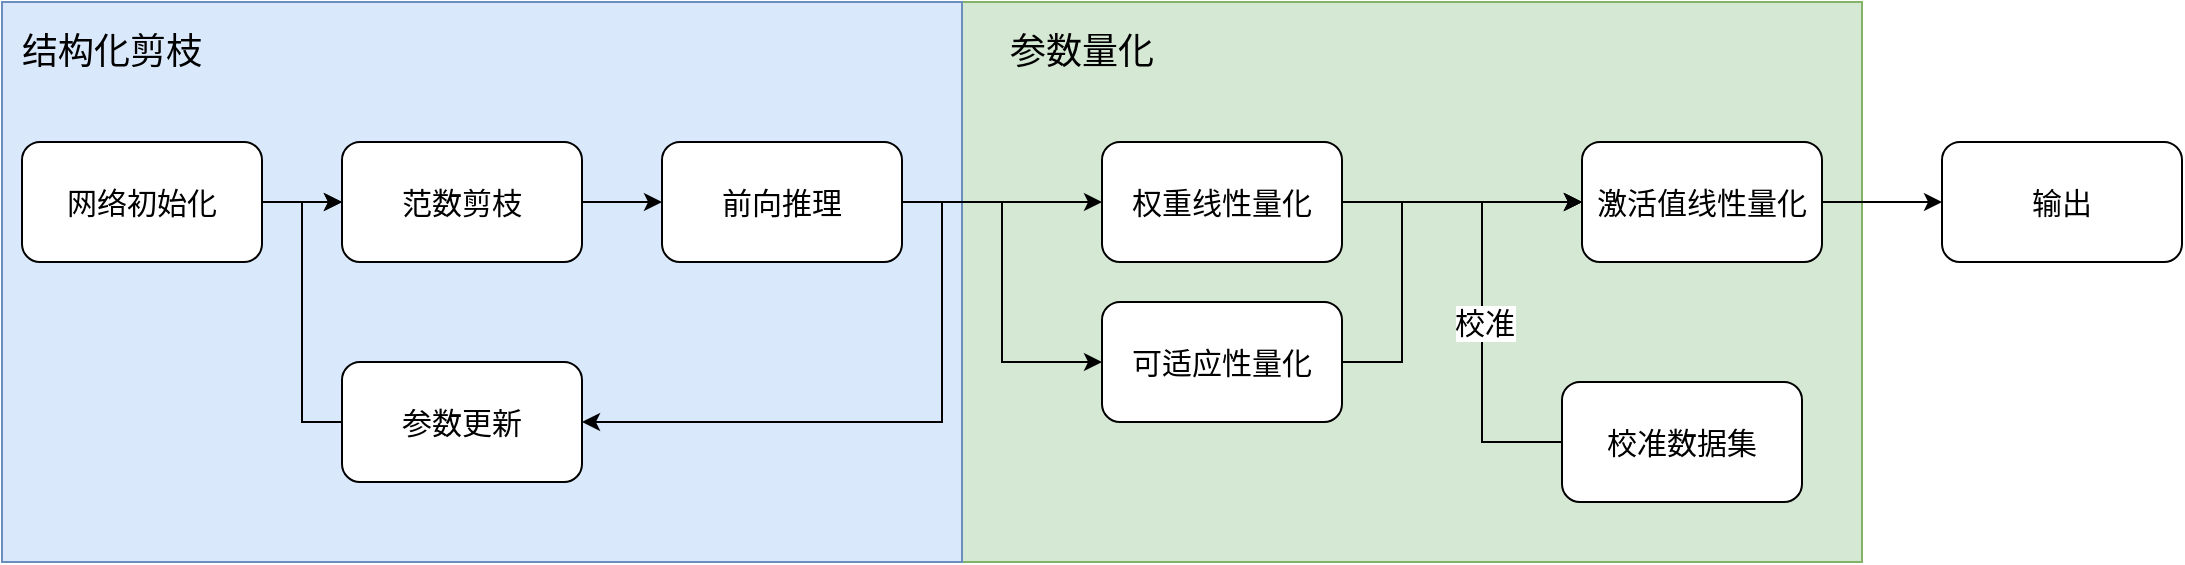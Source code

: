 <mxfile version="22.1.7" type="github">
  <diagram name="第 1 页" id="_pGcNhD7Bbz_a0pf2VkH">
    <mxGraphModel dx="794" dy="432" grid="1" gridSize="10" guides="1" tooltips="1" connect="1" arrows="1" fold="1" page="1" pageScale="1" pageWidth="827" pageHeight="1169" math="0" shadow="0">
      <root>
        <mxCell id="0" />
        <mxCell id="1" parent="0" />
        <mxCell id="UGleV3NYl0aYAame72-G-20" value="" style="rounded=0;whiteSpace=wrap;html=1;fillColor=#d5e8d4;strokeColor=#82b366;fontSize=15;" vertex="1" parent="1">
          <mxGeometry x="510" y="160" width="450" height="280" as="geometry" />
        </mxCell>
        <mxCell id="UGleV3NYl0aYAame72-G-18" value="" style="rounded=0;whiteSpace=wrap;html=1;fillColor=#dae8fc;strokeColor=#6c8ebf;fontSize=15;" vertex="1" parent="1">
          <mxGeometry x="30" y="160" width="480" height="280" as="geometry" />
        </mxCell>
        <mxCell id="UGleV3NYl0aYAame72-G-6" value="" style="edgeStyle=orthogonalEdgeStyle;rounded=0;orthogonalLoop=1;jettySize=auto;html=1;fontSize=15;" edge="1" parent="1" source="UGleV3NYl0aYAame72-G-1" target="UGleV3NYl0aYAame72-G-3">
          <mxGeometry relative="1" as="geometry" />
        </mxCell>
        <mxCell id="UGleV3NYl0aYAame72-G-1" value="网络初始化" style="rounded=1;whiteSpace=wrap;html=1;fontSize=15;" vertex="1" parent="1">
          <mxGeometry x="40" y="230" width="120" height="60" as="geometry" />
        </mxCell>
        <mxCell id="UGleV3NYl0aYAame72-G-7" value="" style="edgeStyle=orthogonalEdgeStyle;rounded=0;orthogonalLoop=1;jettySize=auto;html=1;fontSize=15;" edge="1" parent="1" source="UGleV3NYl0aYAame72-G-3" target="UGleV3NYl0aYAame72-G-4">
          <mxGeometry relative="1" as="geometry" />
        </mxCell>
        <mxCell id="UGleV3NYl0aYAame72-G-3" value="范数剪枝" style="rounded=1;whiteSpace=wrap;html=1;fontSize=15;" vertex="1" parent="1">
          <mxGeometry x="200" y="230" width="120" height="60" as="geometry" />
        </mxCell>
        <mxCell id="UGleV3NYl0aYAame72-G-9" style="edgeStyle=orthogonalEdgeStyle;rounded=0;orthogonalLoop=1;jettySize=auto;html=1;exitX=1;exitY=0.5;exitDx=0;exitDy=0;entryX=1;entryY=0.5;entryDx=0;entryDy=0;fontSize=15;" edge="1" parent="1" source="UGleV3NYl0aYAame72-G-4" target="UGleV3NYl0aYAame72-G-5">
          <mxGeometry relative="1" as="geometry" />
        </mxCell>
        <mxCell id="UGleV3NYl0aYAame72-G-14" style="edgeStyle=orthogonalEdgeStyle;rounded=0;orthogonalLoop=1;jettySize=auto;html=1;exitX=1;exitY=0.5;exitDx=0;exitDy=0;entryX=0;entryY=0.5;entryDx=0;entryDy=0;fontSize=15;" edge="1" parent="1" source="UGleV3NYl0aYAame72-G-4" target="UGleV3NYl0aYAame72-G-11">
          <mxGeometry relative="1" as="geometry" />
        </mxCell>
        <mxCell id="UGleV3NYl0aYAame72-G-16" style="edgeStyle=orthogonalEdgeStyle;rounded=0;orthogonalLoop=1;jettySize=auto;html=1;exitX=1;exitY=0.5;exitDx=0;exitDy=0;entryX=0;entryY=0.5;entryDx=0;entryDy=0;fontSize=15;" edge="1" parent="1" source="UGleV3NYl0aYAame72-G-4" target="UGleV3NYl0aYAame72-G-12">
          <mxGeometry relative="1" as="geometry" />
        </mxCell>
        <mxCell id="UGleV3NYl0aYAame72-G-4" value="前向推理" style="rounded=1;whiteSpace=wrap;html=1;fontSize=15;" vertex="1" parent="1">
          <mxGeometry x="360" y="230" width="120" height="60" as="geometry" />
        </mxCell>
        <mxCell id="UGleV3NYl0aYAame72-G-10" style="edgeStyle=orthogonalEdgeStyle;rounded=0;orthogonalLoop=1;jettySize=auto;html=1;exitX=0;exitY=0.5;exitDx=0;exitDy=0;entryX=0;entryY=0.5;entryDx=0;entryDy=0;fontSize=15;" edge="1" parent="1" source="UGleV3NYl0aYAame72-G-5" target="UGleV3NYl0aYAame72-G-3">
          <mxGeometry relative="1" as="geometry" />
        </mxCell>
        <mxCell id="UGleV3NYl0aYAame72-G-5" value="参数更新" style="rounded=1;whiteSpace=wrap;html=1;fontSize=15;" vertex="1" parent="1">
          <mxGeometry x="200" y="340" width="120" height="60" as="geometry" />
        </mxCell>
        <mxCell id="UGleV3NYl0aYAame72-G-15" value="" style="edgeStyle=orthogonalEdgeStyle;rounded=0;orthogonalLoop=1;jettySize=auto;html=1;fontSize=15;" edge="1" parent="1" source="UGleV3NYl0aYAame72-G-11" target="UGleV3NYl0aYAame72-G-13">
          <mxGeometry relative="1" as="geometry" />
        </mxCell>
        <mxCell id="UGleV3NYl0aYAame72-G-11" value="权重线性量化" style="rounded=1;whiteSpace=wrap;html=1;fontSize=15;" vertex="1" parent="1">
          <mxGeometry x="580" y="230" width="120" height="60" as="geometry" />
        </mxCell>
        <mxCell id="UGleV3NYl0aYAame72-G-17" style="edgeStyle=orthogonalEdgeStyle;rounded=0;orthogonalLoop=1;jettySize=auto;html=1;exitX=1;exitY=0.5;exitDx=0;exitDy=0;entryX=0;entryY=0.5;entryDx=0;entryDy=0;fontSize=15;" edge="1" parent="1" source="UGleV3NYl0aYAame72-G-12" target="UGleV3NYl0aYAame72-G-13">
          <mxGeometry relative="1" as="geometry">
            <Array as="points">
              <mxPoint x="730" y="340" />
              <mxPoint x="730" y="260" />
            </Array>
          </mxGeometry>
        </mxCell>
        <mxCell id="UGleV3NYl0aYAame72-G-12" value="可适应性量化" style="rounded=1;whiteSpace=wrap;html=1;fontSize=15;" vertex="1" parent="1">
          <mxGeometry x="580" y="310" width="120" height="60" as="geometry" />
        </mxCell>
        <mxCell id="UGleV3NYl0aYAame72-G-24" value="" style="edgeStyle=orthogonalEdgeStyle;rounded=0;orthogonalLoop=1;jettySize=auto;html=1;fontSize=15;" edge="1" parent="1" source="UGleV3NYl0aYAame72-G-13" target="UGleV3NYl0aYAame72-G-23">
          <mxGeometry relative="1" as="geometry" />
        </mxCell>
        <mxCell id="UGleV3NYl0aYAame72-G-13" value="激活值线性量化" style="rounded=1;whiteSpace=wrap;html=1;fontSize=15;" vertex="1" parent="1">
          <mxGeometry x="820" y="230" width="120" height="60" as="geometry" />
        </mxCell>
        <mxCell id="UGleV3NYl0aYAame72-G-19" value="结构化剪枝" style="text;html=1;strokeColor=none;fillColor=none;align=center;verticalAlign=middle;whiteSpace=wrap;rounded=0;fontSize=18;" vertex="1" parent="1">
          <mxGeometry x="30" y="160" width="110" height="50" as="geometry" />
        </mxCell>
        <mxCell id="UGleV3NYl0aYAame72-G-21" value="参数量化" style="text;html=1;strokeColor=none;fillColor=none;align=center;verticalAlign=middle;whiteSpace=wrap;rounded=0;fontSize=18;" vertex="1" parent="1">
          <mxGeometry x="510" y="160" width="120" height="50" as="geometry" />
        </mxCell>
        <mxCell id="UGleV3NYl0aYAame72-G-23" value="输出" style="rounded=1;whiteSpace=wrap;html=1;fontSize=15;" vertex="1" parent="1">
          <mxGeometry x="1000" y="230" width="120" height="60" as="geometry" />
        </mxCell>
        <mxCell id="UGleV3NYl0aYAame72-G-27" style="edgeStyle=orthogonalEdgeStyle;rounded=0;orthogonalLoop=1;jettySize=auto;html=1;exitX=0;exitY=0.5;exitDx=0;exitDy=0;entryX=0;entryY=0.5;entryDx=0;entryDy=0;" edge="1" parent="1" source="UGleV3NYl0aYAame72-G-26" target="UGleV3NYl0aYAame72-G-13">
          <mxGeometry relative="1" as="geometry">
            <Array as="points">
              <mxPoint x="770" y="380" />
              <mxPoint x="770" y="260" />
            </Array>
          </mxGeometry>
        </mxCell>
        <mxCell id="UGleV3NYl0aYAame72-G-30" value="&lt;font style=&quot;font-size: 15px;&quot;&gt;校准&lt;/font&gt;" style="edgeLabel;html=1;align=center;verticalAlign=middle;resizable=0;points=[];" vertex="1" connectable="0" parent="UGleV3NYl0aYAame72-G-27">
          <mxGeometry x="-0.044" y="-1" relative="1" as="geometry">
            <mxPoint as="offset" />
          </mxGeometry>
        </mxCell>
        <mxCell id="UGleV3NYl0aYAame72-G-26" value="校准数据集" style="rounded=1;whiteSpace=wrap;html=1;fontSize=15;" vertex="1" parent="1">
          <mxGeometry x="810" y="350" width="120" height="60" as="geometry" />
        </mxCell>
      </root>
    </mxGraphModel>
  </diagram>
</mxfile>
